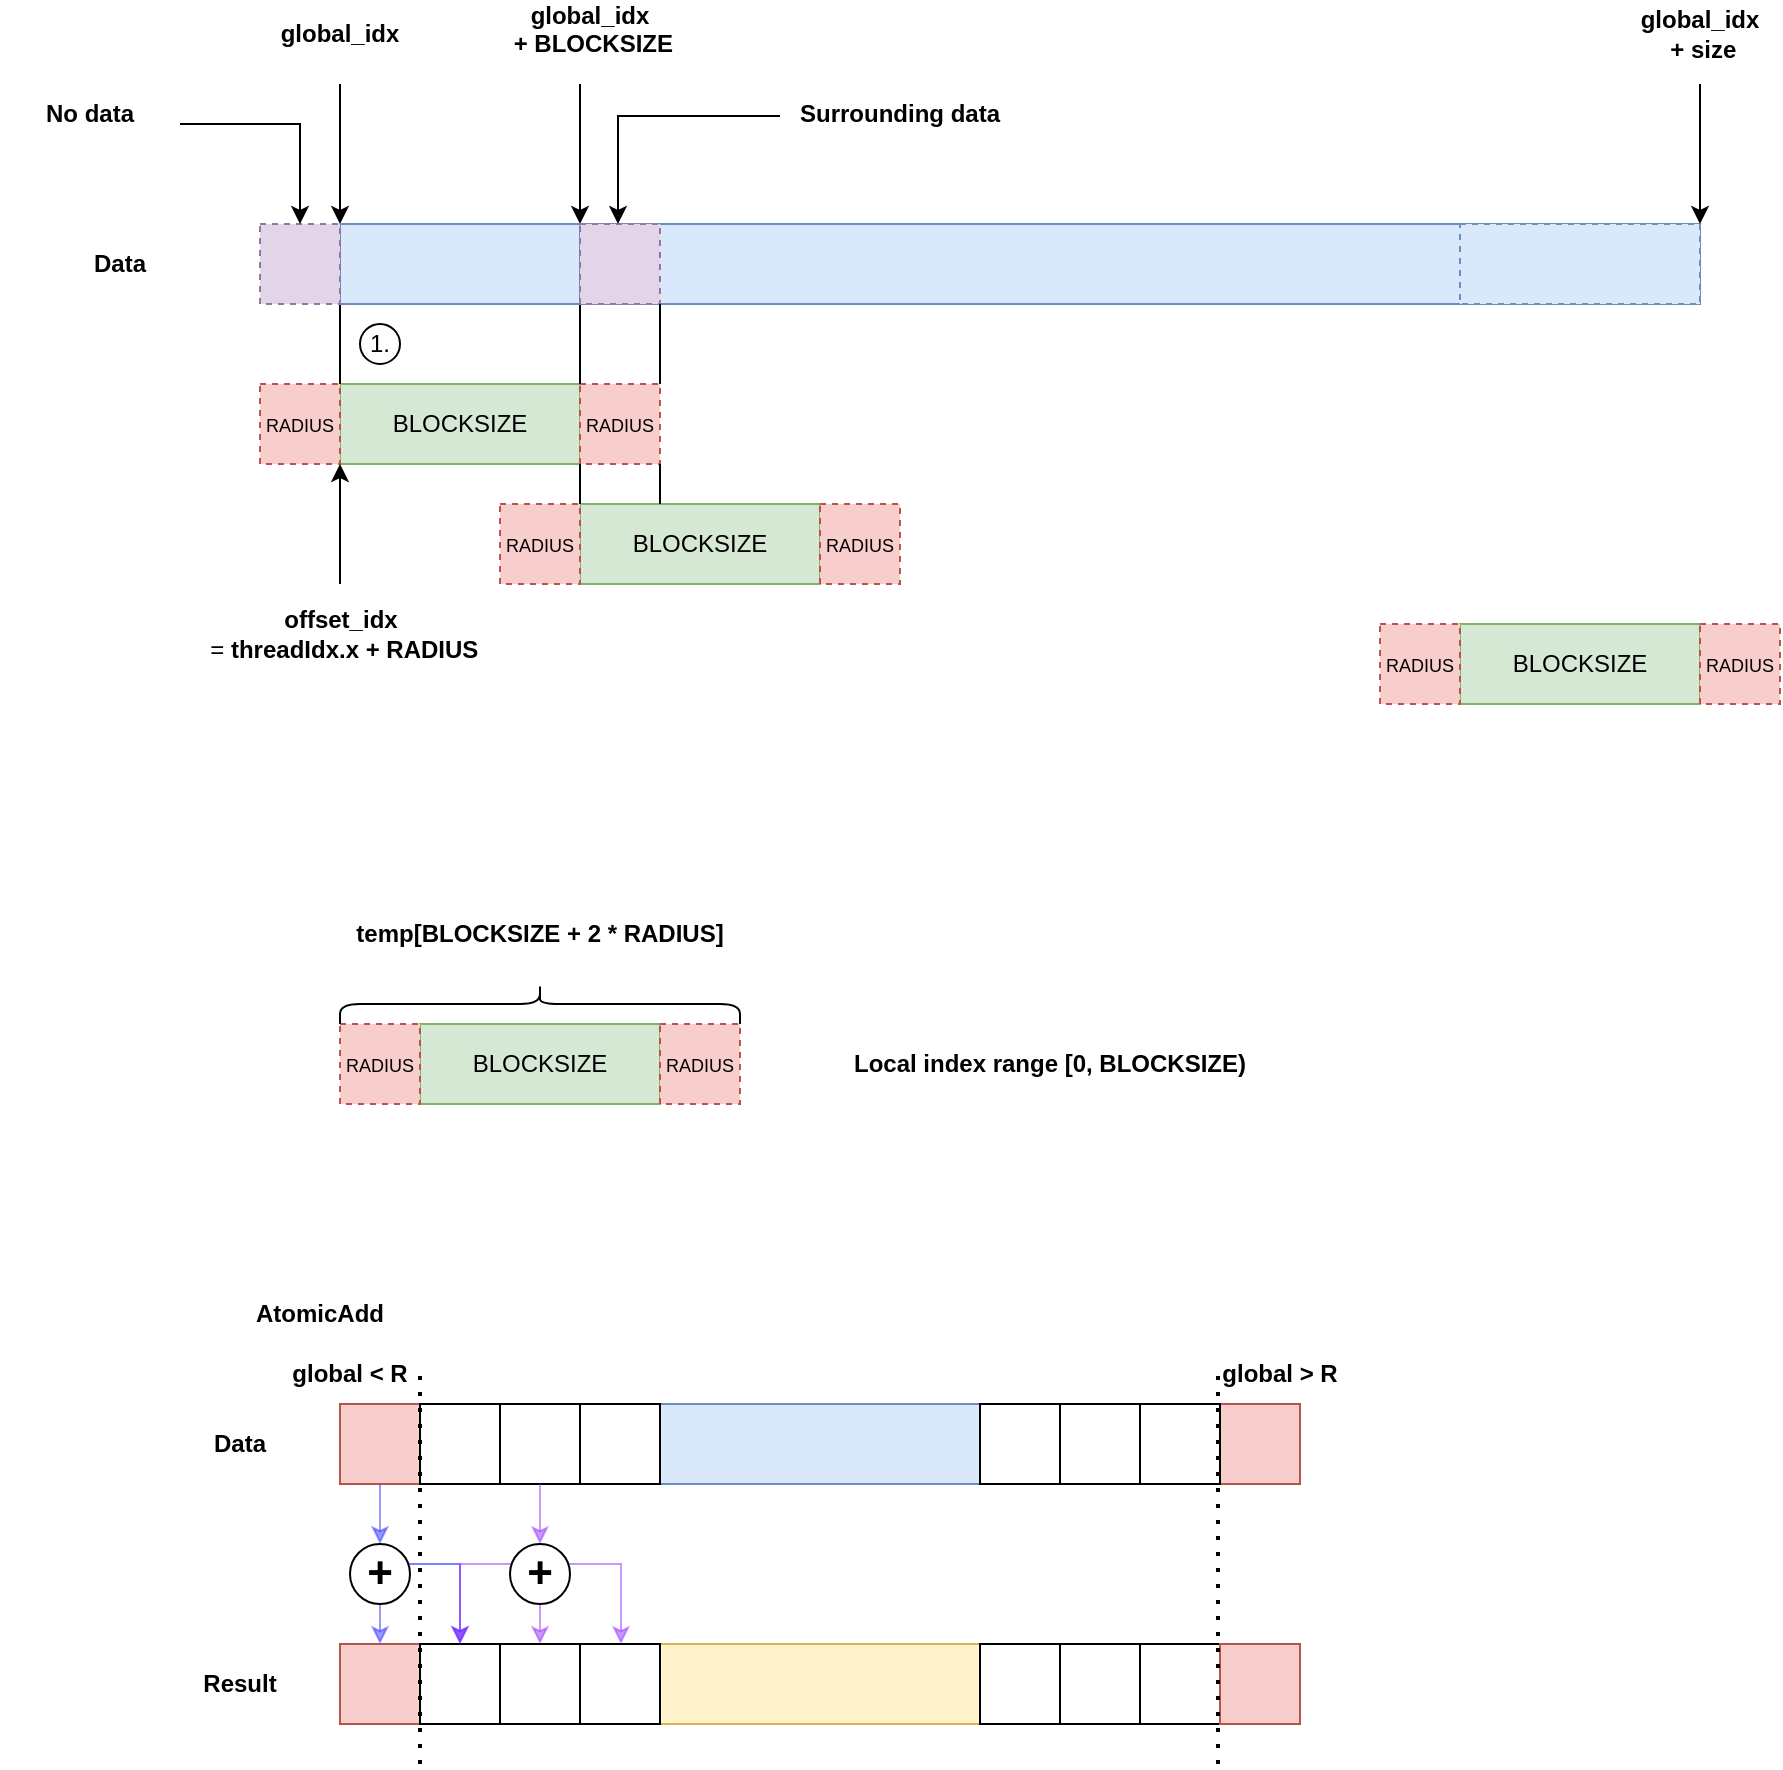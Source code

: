 <mxfile version="22.1.18" type="github">
  <diagram name="Page-1" id="ZQ5rFF8UfDTRX3QORSim">
    <mxGraphModel dx="1927" dy="1129" grid="1" gridSize="10" guides="1" tooltips="1" connect="1" arrows="1" fold="1" page="1" pageScale="1" pageWidth="850" pageHeight="1100" math="0" shadow="0">
      <root>
        <mxCell id="0" />
        <mxCell id="1" parent="0" />
        <mxCell id="KThRyYf9amWl1B7xjah_-1" value="" style="rounded=0;whiteSpace=wrap;html=1;fillColor=#dae8fc;strokeColor=#6c8ebf;" parent="1" vertex="1">
          <mxGeometry x="80" y="280" width="680" height="40" as="geometry" />
        </mxCell>
        <mxCell id="KThRyYf9amWl1B7xjah_-2" value="&lt;div&gt;&lt;b&gt;Data&lt;/b&gt;&lt;/div&gt;" style="text;html=1;align=center;verticalAlign=middle;whiteSpace=wrap;rounded=0;" parent="1" vertex="1">
          <mxGeometry x="-60" y="285" width="60" height="30" as="geometry" />
        </mxCell>
        <mxCell id="KThRyYf9amWl1B7xjah_-3" value="BLOCKSIZE" style="rounded=0;whiteSpace=wrap;html=1;fillColor=#d5e8d4;strokeColor=#82b366;" parent="1" vertex="1">
          <mxGeometry x="80" y="360" width="120" height="40" as="geometry" />
        </mxCell>
        <mxCell id="KThRyYf9amWl1B7xjah_-4" value="&lt;font style=&quot;font-size: 9px;&quot;&gt;RADIUS&lt;/font&gt;" style="rounded=0;whiteSpace=wrap;html=1;dashed=1;fillColor=#f8cecc;strokeColor=#b85450;" parent="1" vertex="1">
          <mxGeometry x="40" y="360" width="40" height="40" as="geometry" />
        </mxCell>
        <mxCell id="KThRyYf9amWl1B7xjah_-5" value="&lt;font style=&quot;font-size: 9px;&quot;&gt;RADIUS&lt;/font&gt;" style="rounded=0;whiteSpace=wrap;html=1;dashed=1;fillColor=#f8cecc;strokeColor=#b85450;" parent="1" vertex="1">
          <mxGeometry x="200" y="360" width="40" height="40" as="geometry" />
        </mxCell>
        <mxCell id="KThRyYf9amWl1B7xjah_-6" value="BLOCKSIZE" style="rounded=0;whiteSpace=wrap;html=1;fillColor=#d5e8d4;strokeColor=#82b366;" parent="1" vertex="1">
          <mxGeometry x="200" y="420" width="120" height="40" as="geometry" />
        </mxCell>
        <mxCell id="KThRyYf9amWl1B7xjah_-7" value="&lt;font style=&quot;font-size: 9px;&quot;&gt;RADIUS&lt;/font&gt;" style="rounded=0;whiteSpace=wrap;html=1;dashed=1;fillColor=#f8cecc;strokeColor=#b85450;" parent="1" vertex="1">
          <mxGeometry x="160" y="420" width="40" height="40" as="geometry" />
        </mxCell>
        <mxCell id="KThRyYf9amWl1B7xjah_-8" value="&lt;font style=&quot;font-size: 9px;&quot;&gt;RADIUS&lt;/font&gt;" style="rounded=0;whiteSpace=wrap;html=1;dashed=1;fillColor=#f8cecc;strokeColor=#b85450;" parent="1" vertex="1">
          <mxGeometry x="320" y="420" width="40" height="40" as="geometry" />
        </mxCell>
        <mxCell id="KThRyYf9amWl1B7xjah_-9" value="BLOCKSIZE" style="rounded=0;whiteSpace=wrap;html=1;fillColor=#d5e8d4;strokeColor=#82b366;" parent="1" vertex="1">
          <mxGeometry x="640" y="480" width="120" height="40" as="geometry" />
        </mxCell>
        <mxCell id="KThRyYf9amWl1B7xjah_-10" value="&lt;font style=&quot;font-size: 9px;&quot;&gt;RADIUS&lt;/font&gt;" style="rounded=0;whiteSpace=wrap;html=1;dashed=1;fillColor=#f8cecc;strokeColor=#b85450;" parent="1" vertex="1">
          <mxGeometry x="600" y="480" width="40" height="40" as="geometry" />
        </mxCell>
        <mxCell id="KThRyYf9amWl1B7xjah_-11" value="&lt;font style=&quot;font-size: 9px;&quot;&gt;RADIUS&lt;/font&gt;" style="rounded=0;whiteSpace=wrap;html=1;dashed=1;fillColor=#f8cecc;strokeColor=#b85450;" parent="1" vertex="1">
          <mxGeometry x="760" y="480" width="40" height="40" as="geometry" />
        </mxCell>
        <mxCell id="KThRyYf9amWl1B7xjah_-13" value="" style="endArrow=classic;html=1;rounded=0;entryX=0;entryY=0;entryDx=0;entryDy=0;" parent="1" target="KThRyYf9amWl1B7xjah_-1" edge="1">
          <mxGeometry width="50" height="50" relative="1" as="geometry">
            <mxPoint x="80" y="210" as="sourcePoint" />
            <mxPoint x="120" y="160" as="targetPoint" />
          </mxGeometry>
        </mxCell>
        <mxCell id="KThRyYf9amWl1B7xjah_-14" value="" style="endArrow=classic;html=1;rounded=0;entryX=1;entryY=1;entryDx=0;entryDy=0;exitX=0.5;exitY=0;exitDx=0;exitDy=0;" parent="1" source="KThRyYf9amWl1B7xjah_-16" target="KThRyYf9amWl1B7xjah_-4" edge="1">
          <mxGeometry width="50" height="50" relative="1" as="geometry">
            <mxPoint x="80" y="450" as="sourcePoint" />
            <mxPoint x="80" y="520" as="targetPoint" />
          </mxGeometry>
        </mxCell>
        <mxCell id="KThRyYf9amWl1B7xjah_-15" value="&lt;div&gt;&lt;b&gt;global_idx&lt;/b&gt;&lt;/div&gt;" style="text;html=1;align=center;verticalAlign=middle;whiteSpace=wrap;rounded=0;" parent="1" vertex="1">
          <mxGeometry x="50" y="170" width="60" height="30" as="geometry" />
        </mxCell>
        <mxCell id="KThRyYf9amWl1B7xjah_-16" value="&lt;div&gt;&lt;b&gt;offset_idx&lt;/b&gt;&lt;/div&gt;&amp;nbsp;= &lt;b&gt;threadIdx.x + RADIUS&lt;/b&gt;" style="text;html=1;align=center;verticalAlign=middle;whiteSpace=wrap;rounded=0;" parent="1" vertex="1">
          <mxGeometry x="-22.5" y="460" width="205" height="50" as="geometry" />
        </mxCell>
        <mxCell id="KThRyYf9amWl1B7xjah_-17" value="BLOCKSIZE" style="rounded=0;whiteSpace=wrap;html=1;fillColor=#d5e8d4;strokeColor=#82b366;" parent="1" vertex="1">
          <mxGeometry x="120" y="680" width="120" height="40" as="geometry" />
        </mxCell>
        <mxCell id="KThRyYf9amWl1B7xjah_-18" value="&lt;font style=&quot;font-size: 9px;&quot;&gt;RADIUS&lt;/font&gt;" style="rounded=0;whiteSpace=wrap;html=1;dashed=1;fillColor=#f8cecc;strokeColor=#b85450;" parent="1" vertex="1">
          <mxGeometry x="80" y="680" width="40" height="40" as="geometry" />
        </mxCell>
        <mxCell id="KThRyYf9amWl1B7xjah_-19" value="&lt;font style=&quot;font-size: 9px;&quot;&gt;RADIUS&lt;/font&gt;" style="rounded=0;whiteSpace=wrap;html=1;dashed=1;fillColor=#f8cecc;strokeColor=#b85450;" parent="1" vertex="1">
          <mxGeometry x="240" y="680" width="40" height="40" as="geometry" />
        </mxCell>
        <mxCell id="KThRyYf9amWl1B7xjah_-20" value="" style="shape=curlyBracket;whiteSpace=wrap;html=1;rounded=1;flipH=1;labelPosition=right;verticalLabelPosition=middle;align=left;verticalAlign=middle;rotation=-90;" parent="1" vertex="1">
          <mxGeometry x="170" y="570" width="20" height="200" as="geometry" />
        </mxCell>
        <mxCell id="KThRyYf9amWl1B7xjah_-21" value="&lt;b&gt;temp[BLOCKSIZE + 2 * RADIUS]&lt;/b&gt;" style="text;html=1;align=center;verticalAlign=middle;whiteSpace=wrap;rounded=0;" parent="1" vertex="1">
          <mxGeometry x="80" y="620" width="200" height="30" as="geometry" />
        </mxCell>
        <mxCell id="KThRyYf9amWl1B7xjah_-22" value="" style="endArrow=none;html=1;rounded=0;entryX=0;entryY=1;entryDx=0;entryDy=0;" parent="1" target="KThRyYf9amWl1B7xjah_-1" edge="1">
          <mxGeometry width="50" height="50" relative="1" as="geometry">
            <mxPoint x="80" y="360" as="sourcePoint" />
            <mxPoint x="130" y="310" as="targetPoint" />
          </mxGeometry>
        </mxCell>
        <mxCell id="KThRyYf9amWl1B7xjah_-23" value="" style="endArrow=none;html=1;rounded=0;entryX=0;entryY=1;entryDx=0;entryDy=0;" parent="1" edge="1">
          <mxGeometry width="50" height="50" relative="1" as="geometry">
            <mxPoint x="200" y="360" as="sourcePoint" />
            <mxPoint x="200" y="320" as="targetPoint" />
          </mxGeometry>
        </mxCell>
        <mxCell id="KThRyYf9amWl1B7xjah_-24" value="" style="endArrow=classic;html=1;rounded=0;entryX=0;entryY=0;entryDx=0;entryDy=0;" parent="1" edge="1">
          <mxGeometry width="50" height="50" relative="1" as="geometry">
            <mxPoint x="200" y="210" as="sourcePoint" />
            <mxPoint x="200" y="280" as="targetPoint" />
          </mxGeometry>
        </mxCell>
        <mxCell id="KThRyYf9amWl1B7xjah_-25" value="&lt;div&gt;&lt;b&gt;global_idx&lt;/b&gt;&lt;/div&gt;&lt;div&gt;&lt;b&gt;&amp;nbsp;+ BLOCKSIZE&lt;/b&gt;&lt;/div&gt;&lt;div&gt;&lt;b&gt;&lt;br&gt;&lt;/b&gt;&lt;/div&gt;" style="text;html=1;align=center;verticalAlign=middle;whiteSpace=wrap;rounded=0;" parent="1" vertex="1">
          <mxGeometry x="160" y="180" width="90" height="20" as="geometry" />
        </mxCell>
        <mxCell id="KThRyYf9amWl1B7xjah_-26" value="" style="endArrow=classic;html=1;rounded=0;entryX=0;entryY=0;entryDx=0;entryDy=0;" parent="1" edge="1">
          <mxGeometry width="50" height="50" relative="1" as="geometry">
            <mxPoint x="760" y="210" as="sourcePoint" />
            <mxPoint x="760" y="280" as="targetPoint" />
          </mxGeometry>
        </mxCell>
        <mxCell id="KThRyYf9amWl1B7xjah_-27" value="&lt;div&gt;&lt;b&gt;global_idx&lt;/b&gt;&lt;/div&gt;&amp;nbsp;&lt;b&gt;+ size&lt;/b&gt;" style="text;html=1;align=center;verticalAlign=middle;whiteSpace=wrap;rounded=0;" parent="1" vertex="1">
          <mxGeometry x="730" y="170" width="60" height="30" as="geometry" />
        </mxCell>
        <mxCell id="KThRyYf9amWl1B7xjah_-28" value="1." style="ellipse;whiteSpace=wrap;html=1;aspect=fixed;" parent="1" vertex="1">
          <mxGeometry x="90" y="330" width="20" height="20" as="geometry" />
        </mxCell>
        <mxCell id="KThRyYf9amWl1B7xjah_-30" value="&lt;b&gt;Local index range [0, BLOCKSIZE)&lt;/b&gt;" style="text;html=1;align=center;verticalAlign=middle;whiteSpace=wrap;rounded=0;" parent="1" vertex="1">
          <mxGeometry x="320" y="685" width="230" height="30" as="geometry" />
        </mxCell>
        <mxCell id="KThRyYf9amWl1B7xjah_-31" value="" style="rounded=0;whiteSpace=wrap;html=1;fillColor=#dae8fc;strokeColor=#6c8ebf;" parent="1" vertex="1">
          <mxGeometry x="80" y="280" width="120" height="40" as="geometry" />
        </mxCell>
        <mxCell id="KThRyYf9amWl1B7xjah_-32" value="" style="rounded=0;whiteSpace=wrap;html=1;fillColor=#e1d5e7;strokeColor=#9673a6;dashed=1;" parent="1" vertex="1">
          <mxGeometry x="200" y="280" width="40" height="40" as="geometry" />
        </mxCell>
        <mxCell id="KThRyYf9amWl1B7xjah_-33" value="" style="endArrow=none;html=1;rounded=0;entryX=0;entryY=1;entryDx=0;entryDy=0;" parent="1" edge="1">
          <mxGeometry width="50" height="50" relative="1" as="geometry">
            <mxPoint x="240" y="360" as="sourcePoint" />
            <mxPoint x="240" y="320" as="targetPoint" />
          </mxGeometry>
        </mxCell>
        <mxCell id="KThRyYf9amWl1B7xjah_-34" value="" style="endArrow=none;html=1;rounded=0;entryX=0;entryY=1;entryDx=0;entryDy=0;" parent="1" edge="1">
          <mxGeometry width="50" height="50" relative="1" as="geometry">
            <mxPoint x="200" y="420" as="sourcePoint" />
            <mxPoint x="200" y="400" as="targetPoint" />
          </mxGeometry>
        </mxCell>
        <mxCell id="KThRyYf9amWl1B7xjah_-36" value="" style="endArrow=none;html=1;rounded=0;entryX=0;entryY=1;entryDx=0;entryDy=0;" parent="1" edge="1">
          <mxGeometry width="50" height="50" relative="1" as="geometry">
            <mxPoint x="240" y="420" as="sourcePoint" />
            <mxPoint x="240" y="400" as="targetPoint" />
          </mxGeometry>
        </mxCell>
        <mxCell id="KThRyYf9amWl1B7xjah_-38" value="" style="endArrow=classic;html=1;rounded=0;entryX=0.475;entryY=-0.15;entryDx=0;entryDy=0;entryPerimeter=0;" parent="1" edge="1">
          <mxGeometry width="50" height="50" relative="1" as="geometry">
            <mxPoint x="300" y="226" as="sourcePoint" />
            <mxPoint x="219" y="280" as="targetPoint" />
            <Array as="points">
              <mxPoint x="219" y="226" />
            </Array>
          </mxGeometry>
        </mxCell>
        <mxCell id="KThRyYf9amWl1B7xjah_-39" value="&lt;b&gt;Surrounding data&lt;/b&gt;" style="text;html=1;align=center;verticalAlign=middle;whiteSpace=wrap;rounded=0;" parent="1" vertex="1">
          <mxGeometry x="300" y="210" width="120" height="30" as="geometry" />
        </mxCell>
        <mxCell id="KThRyYf9amWl1B7xjah_-40" value="" style="rounded=0;whiteSpace=wrap;html=1;fillColor=#e1d5e7;strokeColor=#9673a6;dashed=1;" parent="1" vertex="1">
          <mxGeometry x="40" y="280" width="40" height="40" as="geometry" />
        </mxCell>
        <mxCell id="KThRyYf9amWl1B7xjah_-41" value="" style="endArrow=classic;html=1;rounded=0;entryX=0.5;entryY=0;entryDx=0;entryDy=0;" parent="1" target="KThRyYf9amWl1B7xjah_-40" edge="1">
          <mxGeometry width="50" height="50" relative="1" as="geometry">
            <mxPoint y="230" as="sourcePoint" />
            <mxPoint x="340" y="340" as="targetPoint" />
            <Array as="points">
              <mxPoint x="30" y="230" />
              <mxPoint x="60" y="230" />
            </Array>
          </mxGeometry>
        </mxCell>
        <mxCell id="KThRyYf9amWl1B7xjah_-42" value="&lt;b&gt;No data&lt;/b&gt;" style="text;html=1;align=center;verticalAlign=middle;whiteSpace=wrap;rounded=0;" parent="1" vertex="1">
          <mxGeometry x="-90" y="210" width="90" height="30" as="geometry" />
        </mxCell>
        <mxCell id="KThRyYf9amWl1B7xjah_-45" value="" style="rounded=0;whiteSpace=wrap;html=1;fillColor=#dae8fc;strokeColor=#6c8ebf;dashed=1;" parent="1" vertex="1">
          <mxGeometry x="640" y="280" width="120" height="40" as="geometry" />
        </mxCell>
        <mxCell id="otDmBHSvsfNIJPDUT_K5-1" value="" style="rounded=0;whiteSpace=wrap;html=1;fillColor=#dae8fc;strokeColor=#6c8ebf;" vertex="1" parent="1">
          <mxGeometry x="80" y="870" width="480" height="40" as="geometry" />
        </mxCell>
        <mxCell id="otDmBHSvsfNIJPDUT_K5-2" value="" style="rounded=0;whiteSpace=wrap;html=1;fillColor=#f8cecc;strokeColor=#b85450;" vertex="1" parent="1">
          <mxGeometry x="80" y="870" width="40" height="40" as="geometry" />
        </mxCell>
        <mxCell id="otDmBHSvsfNIJPDUT_K5-3" value="" style="rounded=0;whiteSpace=wrap;html=1;" vertex="1" parent="1">
          <mxGeometry x="120" y="870" width="40" height="40" as="geometry" />
        </mxCell>
        <mxCell id="otDmBHSvsfNIJPDUT_K5-23" style="edgeStyle=orthogonalEdgeStyle;rounded=0;orthogonalLoop=1;jettySize=auto;html=1;entryX=0.5;entryY=0;entryDx=0;entryDy=0;strokeColor=#9933FF;opacity=50;" edge="1" parent="1" source="otDmBHSvsfNIJPDUT_K5-31" target="otDmBHSvsfNIJPDUT_K5-13">
          <mxGeometry relative="1" as="geometry">
            <Array as="points">
              <mxPoint x="180" y="950" />
              <mxPoint x="180" y="950" />
            </Array>
          </mxGeometry>
        </mxCell>
        <mxCell id="otDmBHSvsfNIJPDUT_K5-4" value="" style="rounded=0;whiteSpace=wrap;html=1;" vertex="1" parent="1">
          <mxGeometry x="160" y="870" width="40" height="40" as="geometry" />
        </mxCell>
        <mxCell id="otDmBHSvsfNIJPDUT_K5-5" value="" style="rounded=0;whiteSpace=wrap;html=1;" vertex="1" parent="1">
          <mxGeometry x="200" y="870" width="40" height="40" as="geometry" />
        </mxCell>
        <mxCell id="otDmBHSvsfNIJPDUT_K5-6" value="" style="rounded=0;whiteSpace=wrap;html=1;fillColor=#f8cecc;strokeColor=#b85450;" vertex="1" parent="1">
          <mxGeometry x="520" y="870" width="40" height="40" as="geometry" />
        </mxCell>
        <mxCell id="otDmBHSvsfNIJPDUT_K5-7" value="" style="rounded=0;whiteSpace=wrap;html=1;" vertex="1" parent="1">
          <mxGeometry x="480" y="870" width="40" height="40" as="geometry" />
        </mxCell>
        <mxCell id="otDmBHSvsfNIJPDUT_K5-8" value="" style="rounded=0;whiteSpace=wrap;html=1;" vertex="1" parent="1">
          <mxGeometry x="440" y="870" width="40" height="40" as="geometry" />
        </mxCell>
        <mxCell id="otDmBHSvsfNIJPDUT_K5-9" value="" style="rounded=0;whiteSpace=wrap;html=1;" vertex="1" parent="1">
          <mxGeometry x="400" y="870" width="40" height="40" as="geometry" />
        </mxCell>
        <mxCell id="otDmBHSvsfNIJPDUT_K5-10" value="" style="rounded=0;whiteSpace=wrap;html=1;fillColor=#fff2cc;strokeColor=#d6b656;" vertex="1" parent="1">
          <mxGeometry x="80" y="990" width="480" height="40" as="geometry" />
        </mxCell>
        <mxCell id="otDmBHSvsfNIJPDUT_K5-11" value="" style="rounded=0;whiteSpace=wrap;html=1;fillColor=#f8cecc;strokeColor=#b85450;" vertex="1" parent="1">
          <mxGeometry x="80" y="990" width="40" height="40" as="geometry" />
        </mxCell>
        <mxCell id="otDmBHSvsfNIJPDUT_K5-12" value="" style="rounded=0;whiteSpace=wrap;html=1;" vertex="1" parent="1">
          <mxGeometry x="120" y="990" width="40" height="40" as="geometry" />
        </mxCell>
        <mxCell id="otDmBHSvsfNIJPDUT_K5-13" value="" style="rounded=0;whiteSpace=wrap;html=1;" vertex="1" parent="1">
          <mxGeometry x="160" y="990" width="40" height="40" as="geometry" />
        </mxCell>
        <mxCell id="otDmBHSvsfNIJPDUT_K5-14" value="" style="rounded=0;whiteSpace=wrap;html=1;" vertex="1" parent="1">
          <mxGeometry x="200" y="990" width="40" height="40" as="geometry" />
        </mxCell>
        <mxCell id="otDmBHSvsfNIJPDUT_K5-15" value="" style="rounded=0;whiteSpace=wrap;html=1;" vertex="1" parent="1">
          <mxGeometry x="400" y="990" width="40" height="40" as="geometry" />
        </mxCell>
        <mxCell id="otDmBHSvsfNIJPDUT_K5-16" value="" style="rounded=0;whiteSpace=wrap;html=1;" vertex="1" parent="1">
          <mxGeometry x="440" y="990" width="40" height="40" as="geometry" />
        </mxCell>
        <mxCell id="otDmBHSvsfNIJPDUT_K5-17" value="" style="rounded=0;whiteSpace=wrap;html=1;" vertex="1" parent="1">
          <mxGeometry x="480" y="990" width="40" height="40" as="geometry" />
        </mxCell>
        <mxCell id="otDmBHSvsfNIJPDUT_K5-18" value="" style="rounded=0;whiteSpace=wrap;html=1;fillColor=#f8cecc;strokeColor=#b85450;" vertex="1" parent="1">
          <mxGeometry x="520" y="990" width="40" height="40" as="geometry" />
        </mxCell>
        <mxCell id="otDmBHSvsfNIJPDUT_K5-19" value="" style="endArrow=classic;html=1;rounded=0;exitX=0.5;exitY=1;exitDx=0;exitDy=0;entryX=0.5;entryY=0;entryDx=0;entryDy=0;strokeColor=#3333FF;opacity=50;" edge="1" parent="1" source="otDmBHSvsfNIJPDUT_K5-33" target="otDmBHSvsfNIJPDUT_K5-11">
          <mxGeometry width="50" height="50" relative="1" as="geometry">
            <mxPoint x="115" y="960" as="sourcePoint" />
            <mxPoint x="165" y="910" as="targetPoint" />
          </mxGeometry>
        </mxCell>
        <mxCell id="otDmBHSvsfNIJPDUT_K5-20" value="" style="endArrow=classic;html=1;rounded=0;entryX=0.5;entryY=0;entryDx=0;entryDy=0;strokeColor=#0000FF;opacity=50;" edge="1" parent="1" target="otDmBHSvsfNIJPDUT_K5-12">
          <mxGeometry width="50" height="50" relative="1" as="geometry">
            <mxPoint x="100" y="950" as="sourcePoint" />
            <mxPoint x="160" y="900" as="targetPoint" />
            <Array as="points">
              <mxPoint x="140" y="950" />
            </Array>
          </mxGeometry>
        </mxCell>
        <mxCell id="otDmBHSvsfNIJPDUT_K5-24" value="" style="endArrow=classic;html=1;rounded=0;entryX=0.5;entryY=0;entryDx=0;entryDy=0;strokeColor=#9933FF;opacity=50;" edge="1" parent="1">
          <mxGeometry width="50" height="50" relative="1" as="geometry">
            <mxPoint x="180.5" y="950" as="sourcePoint" />
            <mxPoint x="220.5" y="990" as="targetPoint" />
            <Array as="points">
              <mxPoint x="220.5" y="950" />
            </Array>
          </mxGeometry>
        </mxCell>
        <mxCell id="otDmBHSvsfNIJPDUT_K5-25" value="" style="endArrow=classic;html=1;rounded=0;entryX=0.5;entryY=0;entryDx=0;entryDy=0;strokeColor=#9933FF;opacity=50;" edge="1" parent="1" target="otDmBHSvsfNIJPDUT_K5-12">
          <mxGeometry width="50" height="50" relative="1" as="geometry">
            <mxPoint x="180" y="950" as="sourcePoint" />
            <mxPoint x="470" y="950" as="targetPoint" />
            <Array as="points">
              <mxPoint x="140" y="950" />
            </Array>
          </mxGeometry>
        </mxCell>
        <mxCell id="otDmBHSvsfNIJPDUT_K5-26" value="" style="endArrow=none;dashed=1;html=1;dashPattern=1 3;strokeWidth=2;rounded=0;" edge="1" parent="1">
          <mxGeometry width="50" height="50" relative="1" as="geometry">
            <mxPoint x="120" y="1050" as="sourcePoint" />
            <mxPoint x="120" y="850" as="targetPoint" />
          </mxGeometry>
        </mxCell>
        <mxCell id="otDmBHSvsfNIJPDUT_K5-27" value="" style="endArrow=none;dashed=1;html=1;dashPattern=1 3;strokeWidth=2;rounded=0;" edge="1" parent="1">
          <mxGeometry width="50" height="50" relative="1" as="geometry">
            <mxPoint x="519" y="1050" as="sourcePoint" />
            <mxPoint x="519" y="850" as="targetPoint" />
          </mxGeometry>
        </mxCell>
        <mxCell id="otDmBHSvsfNIJPDUT_K5-28" value="&lt;div&gt;&lt;b&gt;Data&lt;/b&gt;&lt;/div&gt;" style="text;html=1;align=center;verticalAlign=middle;whiteSpace=wrap;rounded=0;" vertex="1" parent="1">
          <mxGeometry y="875" width="60" height="30" as="geometry" />
        </mxCell>
        <mxCell id="otDmBHSvsfNIJPDUT_K5-29" value="&lt;b&gt;Result&lt;/b&gt;" style="text;html=1;align=center;verticalAlign=middle;whiteSpace=wrap;rounded=0;" vertex="1" parent="1">
          <mxGeometry y="995" width="60" height="30" as="geometry" />
        </mxCell>
        <mxCell id="otDmBHSvsfNIJPDUT_K5-30" value="&lt;b&gt;AtomicAdd&lt;/b&gt;" style="text;html=1;strokeColor=none;fillColor=none;align=center;verticalAlign=middle;whiteSpace=wrap;rounded=0;" vertex="1" parent="1">
          <mxGeometry x="40" y="810" width="60" height="30" as="geometry" />
        </mxCell>
        <mxCell id="otDmBHSvsfNIJPDUT_K5-32" value="" style="edgeStyle=orthogonalEdgeStyle;rounded=0;orthogonalLoop=1;jettySize=auto;html=1;entryX=0.5;entryY=0;entryDx=0;entryDy=0;strokeColor=#9933FF;opacity=50;" edge="1" parent="1" source="otDmBHSvsfNIJPDUT_K5-4" target="otDmBHSvsfNIJPDUT_K5-31">
          <mxGeometry relative="1" as="geometry">
            <mxPoint x="180" y="910" as="sourcePoint" />
            <mxPoint x="180" y="990" as="targetPoint" />
            <Array as="points" />
          </mxGeometry>
        </mxCell>
        <mxCell id="otDmBHSvsfNIJPDUT_K5-31" value="&lt;font style=&quot;font-size: 22px;&quot;&gt;&lt;b&gt;+&lt;/b&gt;&lt;/font&gt;" style="ellipse;whiteSpace=wrap;html=1;aspect=fixed;" vertex="1" parent="1">
          <mxGeometry x="165" y="940" width="30" height="30" as="geometry" />
        </mxCell>
        <mxCell id="otDmBHSvsfNIJPDUT_K5-34" value="" style="endArrow=classic;html=1;rounded=0;exitX=0.5;exitY=1;exitDx=0;exitDy=0;entryX=0.5;entryY=0;entryDx=0;entryDy=0;strokeColor=#3333FF;opacity=50;" edge="1" parent="1" source="otDmBHSvsfNIJPDUT_K5-2" target="otDmBHSvsfNIJPDUT_K5-33">
          <mxGeometry width="50" height="50" relative="1" as="geometry">
            <mxPoint x="100" y="910" as="sourcePoint" />
            <mxPoint x="100" y="990" as="targetPoint" />
          </mxGeometry>
        </mxCell>
        <mxCell id="otDmBHSvsfNIJPDUT_K5-33" value="&lt;font style=&quot;font-size: 22px;&quot;&gt;&lt;b&gt;+&lt;/b&gt;&lt;/font&gt;" style="ellipse;whiteSpace=wrap;html=1;aspect=fixed;" vertex="1" parent="1">
          <mxGeometry x="85" y="940" width="30" height="30" as="geometry" />
        </mxCell>
        <mxCell id="otDmBHSvsfNIJPDUT_K5-35" value="&lt;b&gt;global &amp;lt; R&lt;/b&gt;" style="text;html=1;strokeColor=none;fillColor=none;align=center;verticalAlign=middle;whiteSpace=wrap;rounded=0;" vertex="1" parent="1">
          <mxGeometry x="55" y="840" width="60" height="30" as="geometry" />
        </mxCell>
        <mxCell id="otDmBHSvsfNIJPDUT_K5-37" value="&lt;b&gt;global &amp;gt; R&lt;/b&gt;" style="text;html=1;strokeColor=none;fillColor=none;align=center;verticalAlign=middle;whiteSpace=wrap;rounded=0;" vertex="1" parent="1">
          <mxGeometry x="520" y="840" width="60" height="30" as="geometry" />
        </mxCell>
      </root>
    </mxGraphModel>
  </diagram>
</mxfile>
